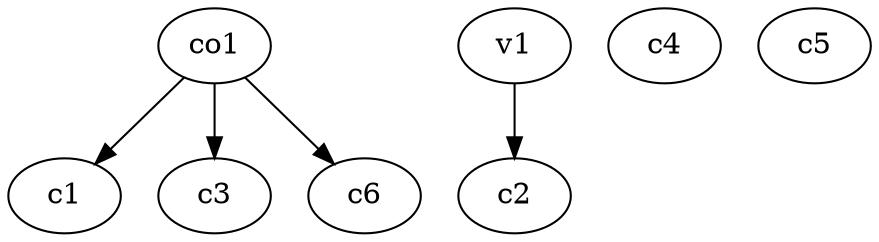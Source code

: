 strict digraph  {
c1;
c2;
c3;
c4;
c5;
c6;
v1;
co1;
v1 -> c2  [weight=1];
co1 -> c1  [weight=1];
co1 -> c6  [weight=1];
co1 -> c3  [weight=1];
}
